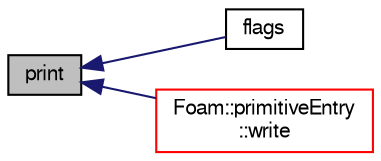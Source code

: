 digraph "print"
{
  bgcolor="transparent";
  edge [fontname="FreeSans",fontsize="10",labelfontname="FreeSans",labelfontsize="10"];
  node [fontname="FreeSans",fontsize="10",shape=record];
  rankdir="LR";
  Node227 [label="print",height=0.2,width=0.4,color="black", fillcolor="grey75", style="filled", fontcolor="black"];
  Node227 -> Node228 [dir="back",color="midnightblue",fontsize="10",style="solid",fontname="FreeSans"];
  Node228 [label="flags",height=0.2,width=0.4,color="black",URL="$a26322.html#a82cca7e83c1c39a4f1599c1d0481d044",tooltip="Set flags of stream. "];
  Node227 -> Node229 [dir="back",color="midnightblue",fontsize="10",style="solid",fontname="FreeSans"];
  Node229 [label="Foam::primitiveEntry\l::write",height=0.2,width=0.4,color="red",URL="$a26058.html#a293fdfec8bdfbd5c3913ab4c9f3454ff",tooltip="Write. "];
}
